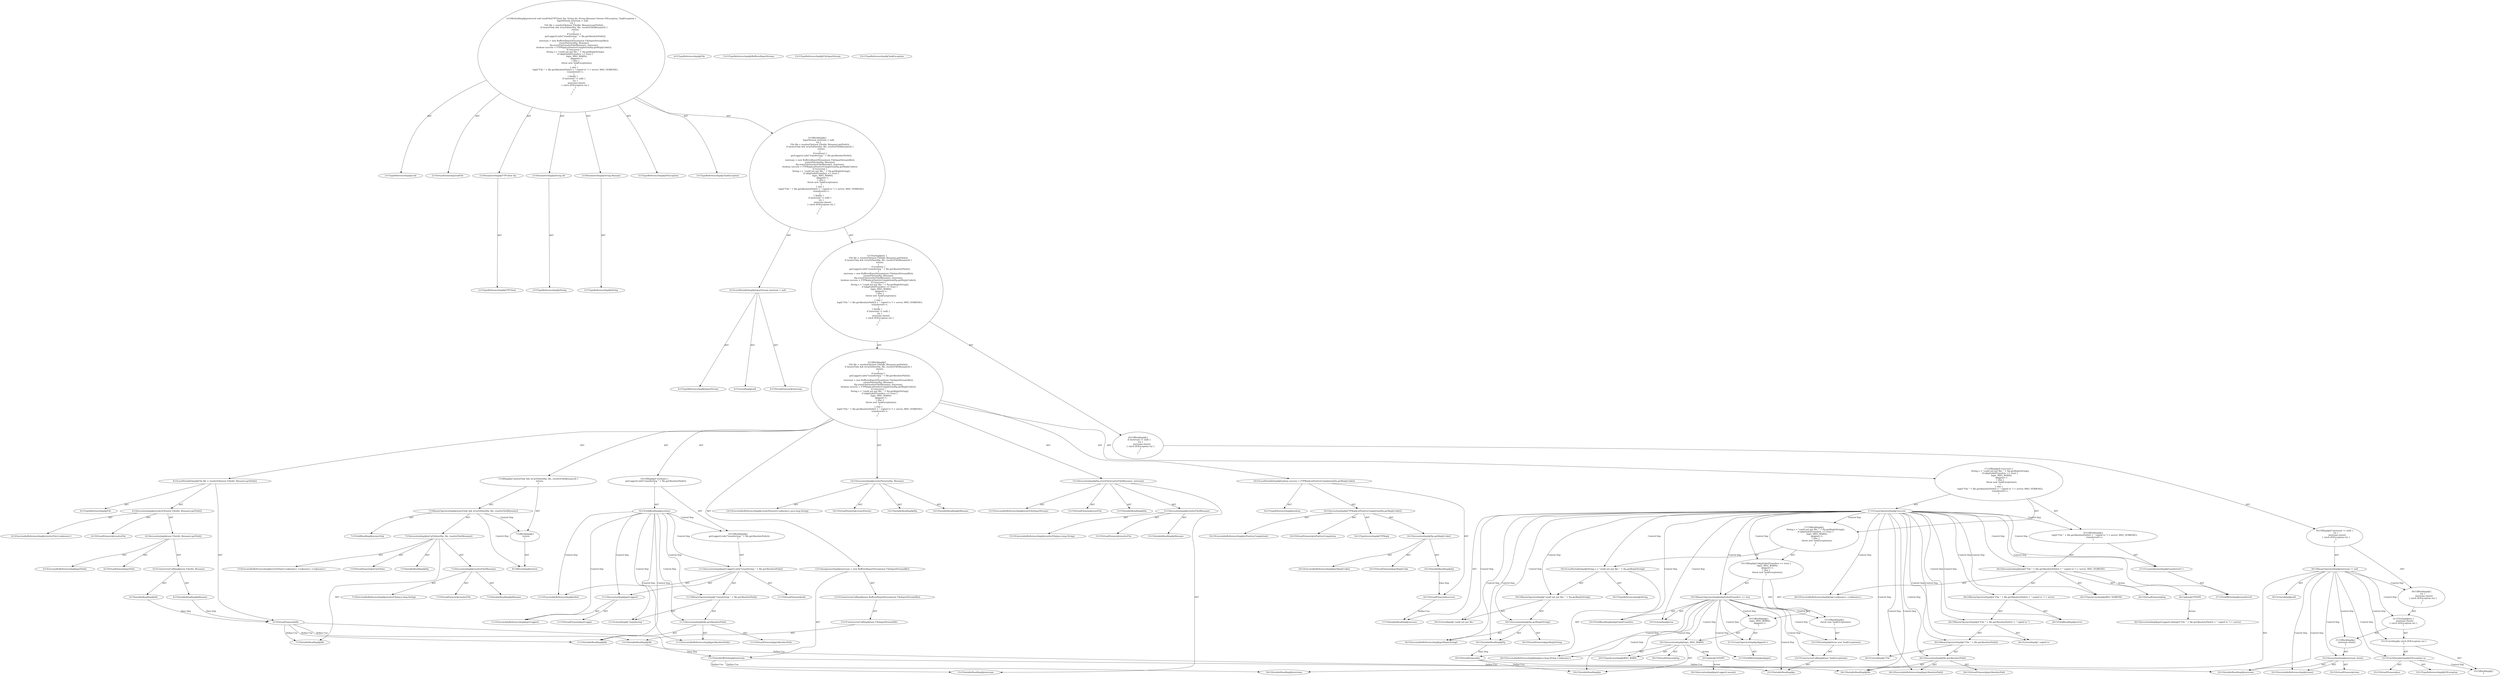 digraph "sendFile#?,FTPClient,String,String" {
0 [label="2:CtTypeReferenceImpl@void" shape=ellipse]
1 [label="2:CtVirtualElement@sendFile" shape=ellipse]
2 [label="2:CtParameterImpl@FTPClient ftp" shape=ellipse]
3 [label="2:CtTypeReferenceImpl@FTPClient" shape=ellipse]
4 [label="2:CtParameterImpl@String dir" shape=ellipse]
5 [label="2:CtTypeReferenceImpl@String" shape=ellipse]
6 [label="2:CtParameterImpl@String filename" shape=ellipse]
7 [label="2:CtTypeReferenceImpl@String" shape=ellipse]
8 [label="3:CtTypeReferenceImpl@IOException" shape=ellipse]
9 [label="3:CtTypeReferenceImpl@TaskException" shape=ellipse]
10 [label="4:CtTypeReferenceImpl@InputStream" shape=ellipse]
11 [label="4:CtLiteralImpl@null" shape=ellipse]
12 [label="4:CtVirtualElement@instream" shape=ellipse]
13 [label="4:CtLocalVariableImpl@InputStream instream = null" shape=ellipse]
14 [label="6:CtTypeReferenceImpl@File" shape=ellipse]
15 [label="6:CtExecutableReferenceImpl@resolveFile(<unknown>)" shape=ellipse]
16 [label="6:CtVirtualElement@resolveFile" shape=ellipse]
17 [label="6:CtExecutableReferenceImpl@getPath()" shape=ellipse]
18 [label="6:CtVirtualElement@getPath" shape=ellipse]
19 [label="6:CtTypeReferenceImpl@File" shape=ellipse]
20 [label="6:CtVariableReadImpl@dir" shape=ellipse]
21 [label="6:CtVariableReadImpl@filename" shape=ellipse]
22 [label="6:CtConstructorCallImpl@new File(dir, filename)" shape=ellipse]
23 [label="6:CtInvocationImpl@new File(dir, filename).getPath()" shape=ellipse]
24 [label="6:CtInvocationImpl@resolveFile(new File(dir, filename).getPath())" shape=ellipse]
25 [label="6:CtVirtualElement@file" shape=ellipse]
26 [label="6:CtLocalVariableImpl@File file = resolveFile(new File(dir, filename).getPath())" shape=ellipse]
27 [label="7:CtFieldReadImpl@newerOnly" shape=ellipse]
28 [label="7:CtExecutableReferenceImpl@isUpToDate(<unknown>,<unknown>,<unknown>)" shape=ellipse]
29 [label="7:CtVirtualElement@isUpToDate" shape=ellipse]
30 [label="7:CtVariableReadImpl@ftp" shape=ellipse]
31 [label="7:CtVariableReadImpl@file" shape=ellipse]
32 [label="7:CtExecutableReferenceImpl@resolveFile(java.lang.String)" shape=ellipse]
33 [label="7:CtVirtualElement@resolveFile" shape=ellipse]
34 [label="7:CtVariableReadImpl@filename" shape=ellipse]
35 [label="7:CtInvocationImpl@resolveFile(filename)" shape=ellipse]
36 [label="7:CtInvocationImpl@isUpToDate(ftp, file, resolveFile(filename))" shape=ellipse]
37 [label="7:CtBinaryOperatorImpl@newerOnly && isUpToDate(ftp, file, resolveFile(filename))" shape=ellipse]
38 [label="8:CtReturnImpl@return" shape=ellipse]
39 [label="7:CtBlockImpl@\{
    return;
\}" shape=ellipse]
40 [label="7:CtIfImpl@if (newerOnly && isUpToDate(ftp, file, resolveFile(filename))) \{
    return;
\}" shape=ellipse]
41 [label="10:CtFieldReadImpl@verbose" shape=ellipse]
42 [label="11:CtExecutableReferenceImpl@info()" shape=ellipse]
43 [label="11:CtVirtualElement@info" shape=ellipse]
44 [label="11:CtExecutableReferenceImpl@getLogger()" shape=ellipse]
45 [label="11:CtVirtualElement@getLogger" shape=ellipse]
46 [label="11:CtInvocationImpl@getLogger()" shape=ellipse]
47 [label="11:CtLiteralImpl@\"transferring \"" shape=ellipse]
48 [label="11:CtExecutableReferenceImpl@getAbsolutePath()" shape=ellipse]
49 [label="11:CtVirtualElement@getAbsolutePath" shape=ellipse]
50 [label="11:CtVariableReadImpl@file" shape=ellipse]
51 [label="11:CtInvocationImpl@file.getAbsolutePath()" shape=ellipse]
52 [label="11:CtBinaryOperatorImpl@\"transferring \" + file.getAbsolutePath()" shape=ellipse]
53 [label="11:CtInvocationImpl@getLogger().info(\"transferring \" + file.getAbsolutePath())" shape=ellipse]
54 [label="10:CtBlockImpl@\{
    getLogger().info(\"transferring \" + file.getAbsolutePath());
\}" shape=ellipse]
55 [label="10:CtIfImpl@if (verbose) \{
    getLogger().info(\"transferring \" + file.getAbsolutePath());
\}" shape=ellipse]
56 [label="13:CtVariableWriteImpl@instream" shape=ellipse]
57 [label="13:CtTypeReferenceImpl@BufferedInputStream" shape=ellipse]
58 [label="13:CtTypeReferenceImpl@FileInputStream" shape=ellipse]
59 [label="13:CtVariableReadImpl@file" shape=ellipse]
60 [label="13:CtConstructorCallImpl@new FileInputStream(file)" shape=ellipse]
61 [label="13:CtConstructorCallImpl@new BufferedInputStream(new FileInputStream(file))" shape=ellipse]
62 [label="13:CtAssignmentImpl@instream = new BufferedInputStream(new FileInputStream(file))" shape=ellipse]
63 [label="14:CtExecutableReferenceImpl@createParents(<unknown>,java.lang.String)" shape=ellipse]
64 [label="14:CtVirtualElement@createParents" shape=ellipse]
65 [label="14:CtVariableReadImpl@ftp" shape=ellipse]
66 [label="14:CtVariableReadImpl@filename" shape=ellipse]
67 [label="14:CtInvocationImpl@createParents(ftp, filename)" shape=ellipse]
68 [label="15:CtExecutableReferenceImpl@storeFile(InputStream)" shape=ellipse]
69 [label="15:CtVirtualElement@storeFile" shape=ellipse]
70 [label="15:CtVariableReadImpl@ftp" shape=ellipse]
71 [label="15:CtExecutableReferenceImpl@resolveFile(java.lang.String)" shape=ellipse]
72 [label="15:CtVirtualElement@resolveFile" shape=ellipse]
73 [label="15:CtVariableReadImpl@filename" shape=ellipse]
74 [label="15:CtInvocationImpl@resolveFile(filename)" shape=ellipse]
75 [label="15:CtVariableReadImpl@instream" shape=ellipse]
76 [label="15:CtInvocationImpl@ftp.storeFile(resolveFile(filename), instream)" shape=ellipse]
77 [label="16:CtTypeReferenceImpl@boolean" shape=ellipse]
78 [label="16:CtExecutableReferenceImpl@isPositiveCompletion()" shape=ellipse]
79 [label="16:CtVirtualElement@isPositiveCompletion" shape=ellipse]
80 [label="16:CtTypeAccessImpl@FTPReply" shape=ellipse]
81 [label="16:CtExecutableReferenceImpl@getReplyCode()" shape=ellipse]
82 [label="16:CtVirtualElement@getReplyCode" shape=ellipse]
83 [label="16:CtVariableReadImpl@ftp" shape=ellipse]
84 [label="16:CtInvocationImpl@ftp.getReplyCode()" shape=ellipse]
85 [label="16:CtInvocationImpl@FTPReply.isPositiveCompletion(ftp.getReplyCode())" shape=ellipse]
86 [label="16:CtVirtualElement@success" shape=ellipse]
87 [label="16:CtLocalVariableImpl@boolean success = FTPReply.isPositiveCompletion(ftp.getReplyCode())" shape=ellipse]
88 [label="17:CtVariableReadImpl@success" shape=ellipse]
89 [label="17:CtUnaryOperatorImpl@!success" shape=ellipse]
90 [label="18:CtTypeReferenceImpl@String" shape=ellipse]
91 [label="18:CtLiteralImpl@\"could not put file: \"" shape=ellipse]
92 [label="18:CtExecutableReferenceImpl@getReplyString()" shape=ellipse]
93 [label="18:CtVirtualElement@getReplyString" shape=ellipse]
94 [label="18:CtVariableReadImpl@ftp" shape=ellipse]
95 [label="18:CtInvocationImpl@ftp.getReplyString()" shape=ellipse]
96 [label="18:CtBinaryOperatorImpl@\"could not put file: \" + ftp.getReplyString()" shape=ellipse]
97 [label="18:CtVirtualElement@s" shape=ellipse]
98 [label="18:CtLocalVariableImpl@String s = \"could not put file: \" + ftp.getReplyString()" shape=ellipse]
99 [label="19:CtFieldReadImpl@skipFailedTransfers" shape=ellipse]
100 [label="19:CtLiteralImpl@true" shape=ellipse]
101 [label="19:CtBinaryOperatorImpl@skipFailedTransfers == true" shape=ellipse]
102 [label="20:CtExecutableReferenceImpl@log(java.lang.String,<unknown>)" shape=ellipse]
103 [label="20:CtVirtualElement@log" shape=ellipse]
104 [label="20:CtVariableReadImpl@s" shape=ellipse]
105 [label="20:CtTypeAccessImpl@MSG_WARN" shape=ellipse]
106 [label="20:CtInvocationImpl@log(s, MSG_WARN)" shape=ellipse]
107 [label="21:CtFieldWriteImpl@skipped" shape=ellipse]
108 [label="21:CtUnaryOperatorImpl@skipped++" shape=ellipse]
109 [label="19:CtBlockImpl@\{
    log(s, MSG_WARN);
    skipped++;
\}" shape=ellipse]
110 [label="23:CtTypeReferenceImpl@TaskException" shape=ellipse]
111 [label="23:CtVariableReadImpl@s" shape=ellipse]
112 [label="23:CtConstructorCallImpl@new TaskException(s)" shape=ellipse]
113 [label="23:CtThrowImpl@throw new TaskException(s)" shape=ellipse]
114 [label="22:CtBlockImpl@\{
    throw new TaskException(s);
\}" shape=ellipse]
115 [label="19:CtIfImpl@if (skipFailedTransfers == true) \{
    log(s, MSG_WARN);
    skipped++;
\} else \{
    throw new TaskException(s);
\}" shape=ellipse]
116 [label="17:CtBlockImpl@\{
    String s = \"could not put file: \" + ftp.getReplyString();
    if (skipFailedTransfers == true) \{
        log(s, MSG_WARN);
        skipped++;
    \} else \{
        throw new TaskException(s);
    \}
\}" shape=ellipse]
117 [label="26:CtExecutableReferenceImpl@log(<unknown>,<unknown>)" shape=ellipse]
118 [label="26:CtVirtualElement@log" shape=ellipse]
119 [label="26:CtLiteralImpl@\"File \"" shape=ellipse]
120 [label="26:CtExecutableReferenceImpl@getAbsolutePath()" shape=ellipse]
121 [label="26:CtVirtualElement@getAbsolutePath" shape=ellipse]
122 [label="26:CtVariableReadImpl@file" shape=ellipse]
123 [label="26:CtInvocationImpl@file.getAbsolutePath()" shape=ellipse]
124 [label="26:CtBinaryOperatorImpl@(\"File \" + file.getAbsolutePath())" shape=ellipse]
125 [label="26:CtLiteralImpl@\" copied to \"" shape=ellipse]
126 [label="26:CtBinaryOperatorImpl@((\"File \" + file.getAbsolutePath()) + \" copied to \")" shape=ellipse]
127 [label="26:CtFieldReadImpl@server" shape=ellipse]
128 [label="26:CtBinaryOperatorImpl@((\"File \" + file.getAbsolutePath()) + \" copied to \") + server" shape=ellipse]
129 [label="26:CtTypeAccessImpl@MSG_VERBOSE" shape=ellipse]
130 [label="26:CtInvocationImpl@log(((\"File \" + file.getAbsolutePath()) + \" copied to \") + server, MSG_VERBOSE)" shape=ellipse]
131 [label="27:CtFieldWriteImpl@transferred" shape=ellipse]
132 [label="27:CtUnaryOperatorImpl@transferred++" shape=ellipse]
133 [label="25:CtBlockImpl@\{
    log(((\"File \" + file.getAbsolutePath()) + \" copied to \") + server, MSG_VERBOSE);
    transferred++;
\}" shape=ellipse]
134 [label="17:CtIfImpl@if (!success) \{
    String s = \"could not put file: \" + ftp.getReplyString();
    if (skipFailedTransfers == true) \{
        log(s, MSG_WARN);
        skipped++;
    \} else \{
        throw new TaskException(s);
    \}
\} else \{
    log(((\"File \" + file.getAbsolutePath()) + \" copied to \") + server, MSG_VERBOSE);
    transferred++;
\}" shape=ellipse]
135 [label="5:CtBlockImpl@\{
    File file = resolveFile(new File(dir, filename).getPath());
    if (newerOnly && isUpToDate(ftp, file, resolveFile(filename))) \{
        return;
    \}
    if (verbose) \{
        getLogger().info(\"transferring \" + file.getAbsolutePath());
    \}
    instream = new BufferedInputStream(new FileInputStream(file));
    createParents(ftp, filename);
    ftp.storeFile(resolveFile(filename), instream);
    boolean success = FTPReply.isPositiveCompletion(ftp.getReplyCode());
    if (!success) \{
        String s = \"could not put file: \" + ftp.getReplyString();
        if (skipFailedTransfers == true) \{
            log(s, MSG_WARN);
            skipped++;
        \} else \{
            throw new TaskException(s);
        \}
    \} else \{
        log(((\"File \" + file.getAbsolutePath()) + \" copied to \") + server, MSG_VERBOSE);
        transferred++;
    \}
\}" shape=ellipse]
136 [label="30:CtVariableReadImpl@instream" shape=ellipse]
137 [label="30:CtLiteralImpl@null" shape=ellipse]
138 [label="30:CtBinaryOperatorImpl@instream != null" shape=ellipse]
139 [label="32:CtExecutableReferenceImpl@close()" shape=ellipse]
140 [label="32:CtVirtualElement@close" shape=ellipse]
141 [label="32:CtVariableReadImpl@instream" shape=ellipse]
142 [label="32:CtInvocationImpl@instream.close()" shape=ellipse]
143 [label="31:CtBlockImpl@\{
    instream.close();
\}" shape=ellipse]
144 [label="33:CtVirtualElement@ex" shape=ellipse]
145 [label="33:CtTypeReferenceImpl@IOException" shape=ellipse]
146 [label="33:CtCatchVariableImpl@IOException ex" shape=ellipse]
147 [label="33:CtBlockImpl@\{
\}" shape=ellipse]
148 [label="33:CtCatchImpl@ catch (IOException ex) \{
\}" shape=ellipse]
149 [label="31:CtTryImpl@try \{
    instream.close();
\} catch (IOException ex) \{
\}" shape=ellipse]
150 [label="30:CtBlockImpl@\{
    try \{
        instream.close();
    \} catch (IOException ex) \{
    \}
\}" shape=ellipse]
151 [label="30:CtIfImpl@if (instream != null) \{
    try \{
        instream.close();
    \} catch (IOException ex) \{
    \}
\}" shape=ellipse]
152 [label="29:CtBlockImpl@\{
    if (instream != null) \{
        try \{
            instream.close();
        \} catch (IOException ex) \{
        \}
    \}
\}" shape=ellipse]
153 [label="5:CtTryImpl@try \{
    File file = resolveFile(new File(dir, filename).getPath());
    if (newerOnly && isUpToDate(ftp, file, resolveFile(filename))) \{
        return;
    \}
    if (verbose) \{
        getLogger().info(\"transferring \" + file.getAbsolutePath());
    \}
    instream = new BufferedInputStream(new FileInputStream(file));
    createParents(ftp, filename);
    ftp.storeFile(resolveFile(filename), instream);
    boolean success = FTPReply.isPositiveCompletion(ftp.getReplyCode());
    if (!success) \{
        String s = \"could not put file: \" + ftp.getReplyString();
        if (skipFailedTransfers == true) \{
            log(s, MSG_WARN);
            skipped++;
        \} else \{
            throw new TaskException(s);
        \}
    \} else \{
        log(((\"File \" + file.getAbsolutePath()) + \" copied to \") + server, MSG_VERBOSE);
        transferred++;
    \}
\} finally \{
    if (instream != null) \{
        try \{
            instream.close();
        \} catch (IOException ex) \{
        \}
    \}
\}" shape=ellipse]
154 [label="3:CtBlockImpl@\{
    InputStream instream = null;
    try \{
        File file = resolveFile(new File(dir, filename).getPath());
        if (newerOnly && isUpToDate(ftp, file, resolveFile(filename))) \{
            return;
        \}
        if (verbose) \{
            getLogger().info(\"transferring \" + file.getAbsolutePath());
        \}
        instream = new BufferedInputStream(new FileInputStream(file));
        createParents(ftp, filename);
        ftp.storeFile(resolveFile(filename), instream);
        boolean success = FTPReply.isPositiveCompletion(ftp.getReplyCode());
        if (!success) \{
            String s = \"could not put file: \" + ftp.getReplyString();
            if (skipFailedTransfers == true) \{
                log(s, MSG_WARN);
                skipped++;
            \} else \{
                throw new TaskException(s);
            \}
        \} else \{
            log(((\"File \" + file.getAbsolutePath()) + \" copied to \") + server, MSG_VERBOSE);
            transferred++;
        \}
    \} finally \{
        if (instream != null) \{
            try \{
                instream.close();
            \} catch (IOException ex) \{
            \}
        \}
    \}
\}" shape=ellipse]
155 [label="2:CtMethodImpl@protected void sendFile(FTPClient ftp, String dir, String filename) throws IOException, TaskException \{
    InputStream instream = null;
    try \{
        File file = resolveFile(new File(dir, filename).getPath());
        if (newerOnly && isUpToDate(ftp, file, resolveFile(filename))) \{
            return;
        \}
        if (verbose) \{
            getLogger().info(\"transferring \" + file.getAbsolutePath());
        \}
        instream = new BufferedInputStream(new FileInputStream(file));
        createParents(ftp, filename);
        ftp.storeFile(resolveFile(filename), instream);
        boolean success = FTPReply.isPositiveCompletion(ftp.getReplyCode());
        if (!success) \{
            String s = \"could not put file: \" + ftp.getReplyString();
            if (skipFailedTransfers == true) \{
                log(s, MSG_WARN);
                skipped++;
            \} else \{
                throw new TaskException(s);
            \}
        \} else \{
            log(((\"File \" + file.getAbsolutePath()) + \" copied to \") + server, MSG_VERBOSE);
            transferred++;
        \}
    \} finally \{
        if (instream != null) \{
            try \{
                instream.close();
            \} catch (IOException ex) \{
            \}
        \}
    \}
\}" shape=ellipse]
156 [label="26:Update@UPDATE" shape=ellipse]
157 [label="26:CtInvocationImpl@getLogger().debug(((\"File \" + file.getAbsolutePath()) + \" copied to \") + server)" shape=ellipse]
158 [label="20:Update@UPDATE" shape=ellipse]
159 [label="20:CtInvocationImpl@getLogger().warn(s)" shape=ellipse]
2 -> 3 [label="AST"];
4 -> 5 [label="AST"];
6 -> 7 [label="AST"];
13 -> 12 [label="AST"];
13 -> 10 [label="AST"];
13 -> 11 [label="AST"];
20 -> 25 [label="Data Dep"];
21 -> 25 [label="Data Dep"];
22 -> 20 [label="AST"];
22 -> 21 [label="AST"];
23 -> 18 [label="AST"];
23 -> 22 [label="AST"];
23 -> 17 [label="AST"];
24 -> 16 [label="AST"];
24 -> 15 [label="AST"];
24 -> 23 [label="AST"];
25 -> 31 [label="Define-Use"];
25 -> 50 [label="Define-Use"];
25 -> 59 [label="Define-Use"];
25 -> 122 [label="Define-Use"];
26 -> 25 [label="AST"];
26 -> 14 [label="AST"];
26 -> 24 [label="AST"];
35 -> 33 [label="AST"];
35 -> 32 [label="AST"];
35 -> 34 [label="AST"];
36 -> 29 [label="AST"];
36 -> 28 [label="AST"];
36 -> 30 [label="AST"];
36 -> 31 [label="AST"];
36 -> 35 [label="AST"];
37 -> 27 [label="AST"];
37 -> 36 [label="AST"];
37 -> 39 [label="Control Dep"];
37 -> 38 [label="Control Dep"];
39 -> 38 [label="AST"];
40 -> 37 [label="AST"];
40 -> 39 [label="AST"];
41 -> 54 [label="Control Dep"];
41 -> 53 [label="Control Dep"];
41 -> 42 [label="Control Dep"];
41 -> 46 [label="Control Dep"];
41 -> 44 [label="Control Dep"];
41 -> 52 [label="Control Dep"];
41 -> 47 [label="Control Dep"];
41 -> 51 [label="Control Dep"];
41 -> 48 [label="Control Dep"];
41 -> 50 [label="Control Dep"];
46 -> 45 [label="AST"];
46 -> 44 [label="AST"];
51 -> 49 [label="AST"];
51 -> 50 [label="AST"];
51 -> 48 [label="AST"];
52 -> 47 [label="AST"];
52 -> 51 [label="AST"];
53 -> 43 [label="AST"];
53 -> 46 [label="AST"];
53 -> 42 [label="AST"];
53 -> 52 [label="AST"];
54 -> 53 [label="AST"];
55 -> 41 [label="AST"];
55 -> 54 [label="AST"];
56 -> 75 [label="Define-Use"];
56 -> 136 [label="Define-Use"];
56 -> 141 [label="Define-Use"];
59 -> 56 [label="Data Dep"];
60 -> 59 [label="AST"];
61 -> 60 [label="AST"];
62 -> 56 [label="AST"];
62 -> 61 [label="AST"];
67 -> 64 [label="AST"];
67 -> 63 [label="AST"];
67 -> 65 [label="AST"];
67 -> 66 [label="AST"];
74 -> 72 [label="AST"];
74 -> 71 [label="AST"];
74 -> 73 [label="AST"];
76 -> 69 [label="AST"];
76 -> 70 [label="AST"];
76 -> 68 [label="AST"];
76 -> 74 [label="AST"];
76 -> 75 [label="AST"];
83 -> 86 [label="Data Dep"];
84 -> 82 [label="AST"];
84 -> 83 [label="AST"];
84 -> 81 [label="AST"];
85 -> 79 [label="AST"];
85 -> 80 [label="AST"];
85 -> 78 [label="AST"];
85 -> 84 [label="AST"];
86 -> 88 [label="Define-Use"];
87 -> 86 [label="AST"];
87 -> 77 [label="AST"];
87 -> 85 [label="AST"];
89 -> 88 [label="AST"];
89 -> 116 [label="Control Dep"];
89 -> 98 [label="Control Dep"];
89 -> 96 [label="Control Dep"];
89 -> 91 [label="Control Dep"];
89 -> 95 [label="Control Dep"];
89 -> 92 [label="Control Dep"];
89 -> 94 [label="Control Dep"];
89 -> 115 [label="Control Dep"];
89 -> 101 [label="Control Dep"];
89 -> 99 [label="Control Dep"];
89 -> 100 [label="Control Dep"];
89 -> 133 [label="Control Dep"];
89 -> 130 [label="Control Dep"];
89 -> 117 [label="Control Dep"];
89 -> 128 [label="Control Dep"];
89 -> 126 [label="Control Dep"];
89 -> 124 [label="Control Dep"];
89 -> 119 [label="Control Dep"];
89 -> 123 [label="Control Dep"];
89 -> 120 [label="Control Dep"];
89 -> 122 [label="Control Dep"];
89 -> 125 [label="Control Dep"];
89 -> 127 [label="Control Dep"];
89 -> 129 [label="Control Dep"];
89 -> 132 [label="Control Dep"];
89 -> 131 [label="Control Dep"];
94 -> 97 [label="Data Dep"];
95 -> 93 [label="AST"];
95 -> 94 [label="AST"];
95 -> 92 [label="AST"];
96 -> 91 [label="AST"];
96 -> 95 [label="AST"];
97 -> 104 [label="Define-Use"];
97 -> 111 [label="Define-Use"];
98 -> 97 [label="AST"];
98 -> 90 [label="AST"];
98 -> 96 [label="AST"];
101 -> 99 [label="AST"];
101 -> 100 [label="AST"];
101 -> 109 [label="Control Dep"];
101 -> 106 [label="Control Dep"];
101 -> 102 [label="Control Dep"];
101 -> 104 [label="Control Dep"];
101 -> 105 [label="Control Dep"];
101 -> 108 [label="Control Dep"];
101 -> 107 [label="Control Dep"];
101 -> 114 [label="Control Dep"];
101 -> 113 [label="Control Dep"];
101 -> 112 [label="Control Dep"];
101 -> 111 [label="Control Dep"];
106 -> 103 [label="AST"];
106 -> 102 [label="AST"];
106 -> 104 [label="AST"];
106 -> 105 [label="AST"];
106 -> 158 [label="Action"];
108 -> 107 [label="AST"];
109 -> 106 [label="AST"];
109 -> 108 [label="AST"];
112 -> 111 [label="AST"];
113 -> 112 [label="AST"];
114 -> 113 [label="AST"];
115 -> 101 [label="AST"];
115 -> 109 [label="AST"];
115 -> 114 [label="AST"];
116 -> 98 [label="AST"];
116 -> 115 [label="AST"];
123 -> 121 [label="AST"];
123 -> 122 [label="AST"];
123 -> 120 [label="AST"];
124 -> 119 [label="AST"];
124 -> 123 [label="AST"];
126 -> 124 [label="AST"];
126 -> 125 [label="AST"];
128 -> 126 [label="AST"];
128 -> 127 [label="AST"];
130 -> 118 [label="AST"];
130 -> 117 [label="AST"];
130 -> 128 [label="AST"];
130 -> 129 [label="AST"];
130 -> 156 [label="Action"];
132 -> 131 [label="AST"];
133 -> 130 [label="AST"];
133 -> 132 [label="AST"];
134 -> 89 [label="AST"];
134 -> 116 [label="AST"];
134 -> 133 [label="AST"];
135 -> 26 [label="AST"];
135 -> 40 [label="AST"];
135 -> 55 [label="AST"];
135 -> 62 [label="AST"];
135 -> 67 [label="AST"];
135 -> 76 [label="AST"];
135 -> 87 [label="AST"];
135 -> 134 [label="AST"];
138 -> 136 [label="AST"];
138 -> 137 [label="AST"];
138 -> 150 [label="Control Dep"];
138 -> 149 [label="Control Dep"];
138 -> 143 [label="Control Dep"];
138 -> 142 [label="Control Dep"];
138 -> 139 [label="Control Dep"];
138 -> 141 [label="Control Dep"];
138 -> 148 [label="Control Dep"];
138 -> 146 [label="Control Dep"];
142 -> 140 [label="AST"];
142 -> 141 [label="AST"];
142 -> 139 [label="AST"];
143 -> 142 [label="AST"];
146 -> 144 [label="AST"];
146 -> 145 [label="AST"];
146 -> 147 [label="Control Dep"];
148 -> 146 [label="AST"];
148 -> 147 [label="AST"];
149 -> 143 [label="AST"];
149 -> 148 [label="AST"];
150 -> 149 [label="AST"];
151 -> 138 [label="AST"];
151 -> 150 [label="AST"];
152 -> 151 [label="AST"];
153 -> 135 [label="AST"];
153 -> 152 [label="AST"];
154 -> 13 [label="AST"];
154 -> 153 [label="AST"];
155 -> 1 [label="AST"];
155 -> 0 [label="AST"];
155 -> 2 [label="AST"];
155 -> 4 [label="AST"];
155 -> 6 [label="AST"];
155 -> 8 [label="AST"];
155 -> 9 [label="AST"];
155 -> 154 [label="AST"];
156 -> 157 [label="Action"];
158 -> 159 [label="Action"];
}